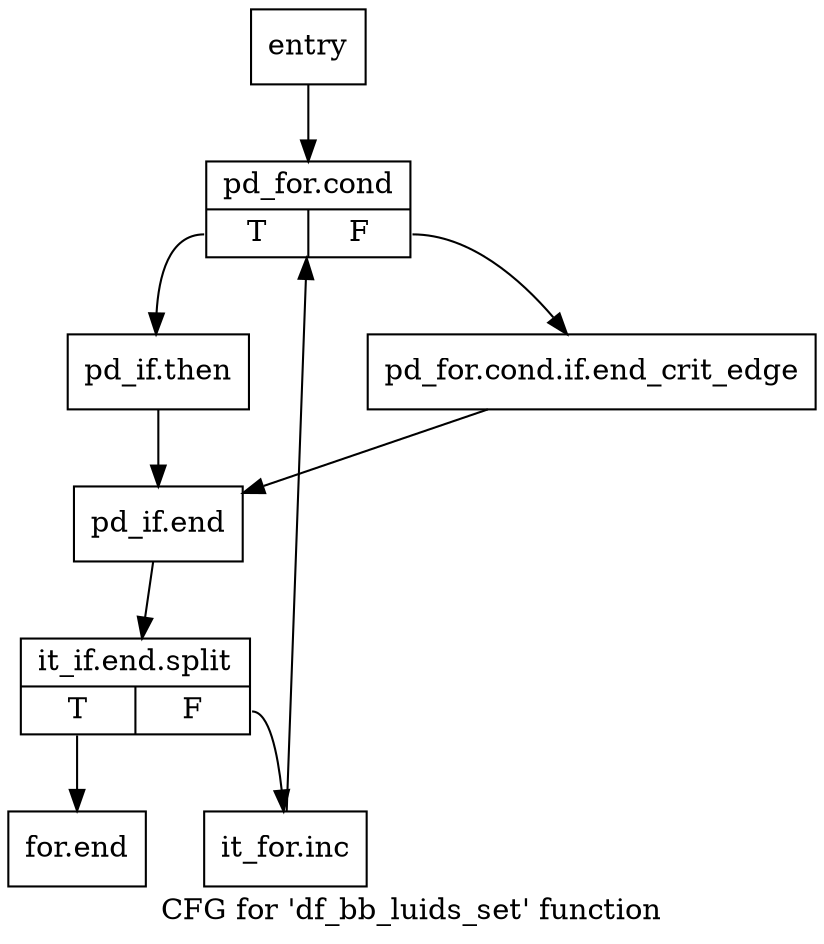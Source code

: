 digraph "CFG for 'df_bb_luids_set' function" {
	label="CFG for 'df_bb_luids_set' function";

	Node0x3ac0bf0 [shape=record,label="{entry}"];
	Node0x3ac0bf0 -> Node0x3ac0c40;
	Node0x3ac0c40 [shape=record,label="{pd_for.cond|{<s0>T|<s1>F}}"];
	Node0x3ac0c40:s0 -> Node0x3ac0ce0;
	Node0x3ac0c40:s1 -> Node0x3ac0c90;
	Node0x3ac0c90 [shape=record,label="{pd_for.cond.if.end_crit_edge}"];
	Node0x3ac0c90 -> Node0x3ac0d30;
	Node0x3ac0ce0 [shape=record,label="{pd_if.then}"];
	Node0x3ac0ce0 -> Node0x3ac0d30;
	Node0x3ac0d30 [shape=record,label="{pd_if.end}"];
	Node0x3ac0d30 -> Node0xcb85370;
	Node0xcb85370 [shape=record,label="{it_if.end.split|{<s0>T|<s1>F}}"];
	Node0xcb85370:s0 -> Node0x3ac0dd0;
	Node0xcb85370:s1 -> Node0x3ac0d80;
	Node0x3ac0d80 [shape=record,label="{it_for.inc}"];
	Node0x3ac0d80 -> Node0x3ac0c40;
	Node0x3ac0dd0 [shape=record,label="{for.end}"];
}

